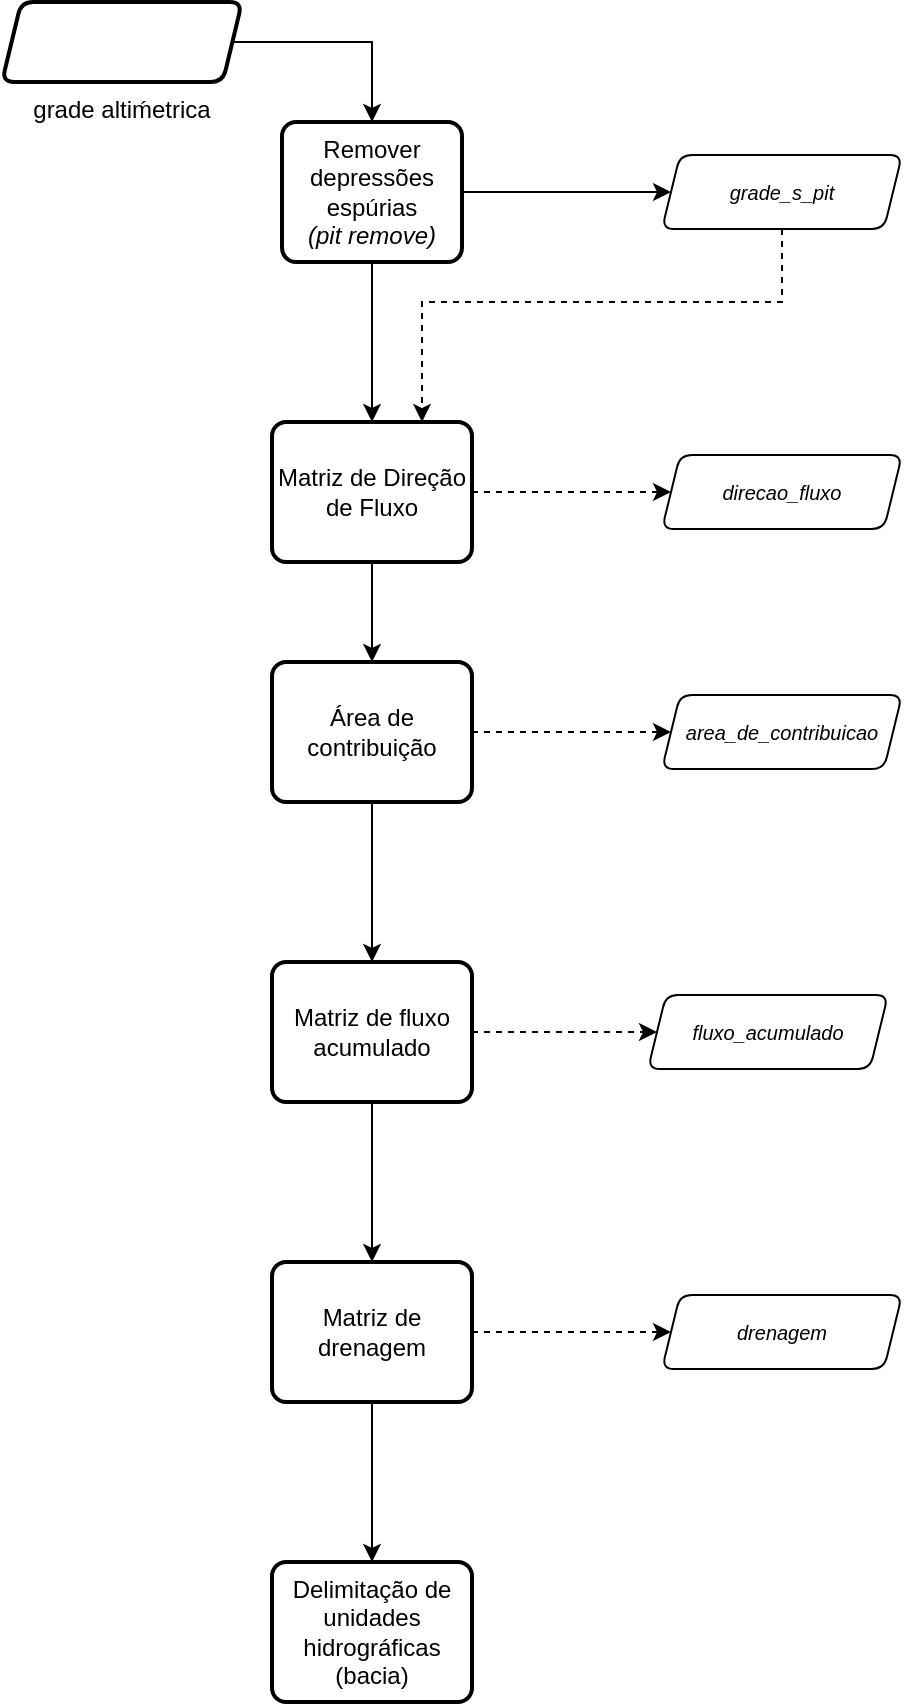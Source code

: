 <mxfile version="10.9.7" type="github"><diagram id="cgXMYs41NVsBeXbUdtpq" name="Página-1"><mxGraphModel dx="988" dy="582" grid="1" gridSize="10" guides="1" tooltips="1" connect="1" arrows="1" fold="1" page="1" pageScale="1" pageWidth="827" pageHeight="1169" math="0" shadow="0"><root><mxCell id="0"/><mxCell id="1" parent="0"/><mxCell id="0eP3QSLYDMfUD-WdXtYj-26" style="edgeStyle=orthogonalEdgeStyle;rounded=0;orthogonalLoop=1;jettySize=auto;html=1;entryX=0.5;entryY=0;entryDx=0;entryDy=0;" edge="1" parent="1" source="0eP3QSLYDMfUD-WdXtYj-24" target="0eP3QSLYDMfUD-WdXtYj-25"><mxGeometry relative="1" as="geometry"/></mxCell><mxCell id="0eP3QSLYDMfUD-WdXtYj-24" value="grade altiḿetrica" style="verticalLabelPosition=bottom;verticalAlign=top;html=1;strokeWidth=2;shape=parallelogram;perimeter=parallelogramPerimeter;whiteSpace=wrap;rounded=1;arcSize=12;size=0.08;" vertex="1" parent="1"><mxGeometry x="30" y="50" width="120" height="40" as="geometry"/></mxCell><mxCell id="0eP3QSLYDMfUD-WdXtYj-28" value="" style="edgeStyle=orthogonalEdgeStyle;rounded=0;orthogonalLoop=1;jettySize=auto;html=1;" edge="1" parent="1" source="0eP3QSLYDMfUD-WdXtYj-25" target="0eP3QSLYDMfUD-WdXtYj-27"><mxGeometry relative="1" as="geometry"/></mxCell><mxCell id="0eP3QSLYDMfUD-WdXtYj-38" value="" style="edgeStyle=orthogonalEdgeStyle;rounded=0;orthogonalLoop=1;jettySize=auto;html=1;entryX=0;entryY=0.5;entryDx=0;entryDy=0;" edge="1" parent="1" source="0eP3QSLYDMfUD-WdXtYj-25" target="0eP3QSLYDMfUD-WdXtYj-40"><mxGeometry relative="1" as="geometry"><mxPoint x="340" y="145" as="targetPoint"/></mxGeometry></mxCell><mxCell id="0eP3QSLYDMfUD-WdXtYj-25" value="&lt;div&gt;Remover depressões espúrias&lt;/div&gt;&lt;div&gt;&lt;i&gt;(pit remove)&lt;/i&gt;&lt;br&gt;&lt;/div&gt;" style="rounded=1;whiteSpace=wrap;html=1;absoluteArcSize=1;arcSize=14;strokeWidth=2;" vertex="1" parent="1"><mxGeometry x="170" y="110" width="90" height="70" as="geometry"/></mxCell><mxCell id="0eP3QSLYDMfUD-WdXtYj-30" value="" style="edgeStyle=orthogonalEdgeStyle;rounded=0;orthogonalLoop=1;jettySize=auto;html=1;" edge="1" parent="1" source="0eP3QSLYDMfUD-WdXtYj-27" target="0eP3QSLYDMfUD-WdXtYj-29"><mxGeometry relative="1" as="geometry"/></mxCell><mxCell id="0eP3QSLYDMfUD-WdXtYj-46" style="edgeStyle=orthogonalEdgeStyle;rounded=0;orthogonalLoop=1;jettySize=auto;html=1;dashed=1;" edge="1" parent="1" source="0eP3QSLYDMfUD-WdXtYj-27" target="0eP3QSLYDMfUD-WdXtYj-45"><mxGeometry relative="1" as="geometry"/></mxCell><mxCell id="0eP3QSLYDMfUD-WdXtYj-27" value="Matriz de Direção de Fluxo" style="rounded=1;whiteSpace=wrap;html=1;absoluteArcSize=1;arcSize=14;strokeWidth=2;" vertex="1" parent="1"><mxGeometry x="165" y="260" width="100" height="70" as="geometry"/></mxCell><mxCell id="0eP3QSLYDMfUD-WdXtYj-32" value="" style="edgeStyle=orthogonalEdgeStyle;rounded=0;orthogonalLoop=1;jettySize=auto;html=1;" edge="1" parent="1" source="0eP3QSLYDMfUD-WdXtYj-29" target="0eP3QSLYDMfUD-WdXtYj-31"><mxGeometry relative="1" as="geometry"/></mxCell><mxCell id="0eP3QSLYDMfUD-WdXtYj-50" style="edgeStyle=orthogonalEdgeStyle;rounded=0;orthogonalLoop=1;jettySize=auto;html=1;entryX=0;entryY=0.5;entryDx=0;entryDy=0;dashed=1;fontSize=10;" edge="1" parent="1" source="0eP3QSLYDMfUD-WdXtYj-29" target="0eP3QSLYDMfUD-WdXtYj-49"><mxGeometry relative="1" as="geometry"/></mxCell><mxCell id="0eP3QSLYDMfUD-WdXtYj-29" value="Área de contribuição" style="rounded=1;whiteSpace=wrap;html=1;absoluteArcSize=1;arcSize=14;strokeWidth=2;" vertex="1" parent="1"><mxGeometry x="165" y="380" width="100" height="70" as="geometry"/></mxCell><mxCell id="0eP3QSLYDMfUD-WdXtYj-34" value="" style="edgeStyle=orthogonalEdgeStyle;rounded=0;orthogonalLoop=1;jettySize=auto;html=1;" edge="1" parent="1" source="0eP3QSLYDMfUD-WdXtYj-31" target="0eP3QSLYDMfUD-WdXtYj-33"><mxGeometry relative="1" as="geometry"/></mxCell><mxCell id="0eP3QSLYDMfUD-WdXtYj-54" style="edgeStyle=orthogonalEdgeStyle;rounded=0;orthogonalLoop=1;jettySize=auto;html=1;entryX=0;entryY=0.5;entryDx=0;entryDy=0;dashed=1;fontSize=10;" edge="1" parent="1" source="0eP3QSLYDMfUD-WdXtYj-31" target="0eP3QSLYDMfUD-WdXtYj-53"><mxGeometry relative="1" as="geometry"/></mxCell><mxCell id="0eP3QSLYDMfUD-WdXtYj-31" value="Matriz de fluxo acumulado" style="rounded=1;whiteSpace=wrap;html=1;absoluteArcSize=1;arcSize=14;strokeWidth=2;" vertex="1" parent="1"><mxGeometry x="165" y="530" width="100" height="70" as="geometry"/></mxCell><mxCell id="0eP3QSLYDMfUD-WdXtYj-36" value="" style="edgeStyle=orthogonalEdgeStyle;rounded=0;orthogonalLoop=1;jettySize=auto;html=1;" edge="1" parent="1" source="0eP3QSLYDMfUD-WdXtYj-33" target="0eP3QSLYDMfUD-WdXtYj-35"><mxGeometry relative="1" as="geometry"/></mxCell><mxCell id="0eP3QSLYDMfUD-WdXtYj-58" style="edgeStyle=orthogonalEdgeStyle;rounded=0;orthogonalLoop=1;jettySize=auto;html=1;entryX=0;entryY=0.5;entryDx=0;entryDy=0;dashed=1;fontSize=10;" edge="1" parent="1" source="0eP3QSLYDMfUD-WdXtYj-33" target="0eP3QSLYDMfUD-WdXtYj-57"><mxGeometry relative="1" as="geometry"/></mxCell><mxCell id="0eP3QSLYDMfUD-WdXtYj-33" value="Matriz de drenagem" style="rounded=1;whiteSpace=wrap;html=1;absoluteArcSize=1;arcSize=14;strokeWidth=2;" vertex="1" parent="1"><mxGeometry x="165" y="680" width="100" height="70" as="geometry"/></mxCell><mxCell id="0eP3QSLYDMfUD-WdXtYj-35" value="Delimitação de unidades hidrográficas (bacia)" style="rounded=1;whiteSpace=wrap;html=1;absoluteArcSize=1;arcSize=14;strokeWidth=2;" vertex="1" parent="1"><mxGeometry x="165" y="830" width="100" height="70" as="geometry"/></mxCell><mxCell id="0eP3QSLYDMfUD-WdXtYj-44" style="edgeStyle=orthogonalEdgeStyle;rounded=0;orthogonalLoop=1;jettySize=auto;html=1;entryX=0.75;entryY=0;entryDx=0;entryDy=0;dashed=1;" edge="1" parent="1" source="0eP3QSLYDMfUD-WdXtYj-40" target="0eP3QSLYDMfUD-WdXtYj-27"><mxGeometry relative="1" as="geometry"><Array as="points"><mxPoint x="420" y="200"/><mxPoint x="240" y="200"/></Array></mxGeometry></mxCell><mxCell id="0eP3QSLYDMfUD-WdXtYj-40" value="&lt;font style=&quot;font-size: 10px&quot;&gt;&lt;i&gt;grade_s_pit&lt;/i&gt;&lt;/font&gt;" style="verticalLabelPosition=middle;verticalAlign=middle;html=1;strokeWidth=1;shape=parallelogram;perimeter=parallelogramPerimeter;whiteSpace=wrap;rounded=1;arcSize=12;size=0.075;shadow=0;comic=0;labelPosition=center;align=center;" vertex="1" parent="1"><mxGeometry x="360" y="126.5" width="120" height="37" as="geometry"/></mxCell><mxCell id="0eP3QSLYDMfUD-WdXtYj-45" value="direcao_fluxo" style="verticalLabelPosition=middle;verticalAlign=middle;html=1;strokeWidth=1;shape=parallelogram;perimeter=parallelogramPerimeter;whiteSpace=wrap;rounded=1;arcSize=12;size=0.075;shadow=0;comic=0;labelPosition=center;align=center;fontStyle=2;fontSize=10;" vertex="1" parent="1"><mxGeometry x="360" y="276.5" width="120" height="37" as="geometry"/></mxCell><mxCell id="0eP3QSLYDMfUD-WdXtYj-49" value="area_de_contribuicao" style="verticalLabelPosition=middle;verticalAlign=middle;html=1;strokeWidth=1;shape=parallelogram;perimeter=parallelogramPerimeter;whiteSpace=wrap;rounded=1;arcSize=12;size=0.075;shadow=0;comic=0;labelPosition=center;align=center;fontStyle=2;fontSize=10;" vertex="1" parent="1"><mxGeometry x="360" y="396.5" width="120" height="37" as="geometry"/></mxCell><mxCell id="0eP3QSLYDMfUD-WdXtYj-53" value="fluxo_acumulado" style="verticalLabelPosition=middle;verticalAlign=middle;html=1;strokeWidth=1;shape=parallelogram;perimeter=parallelogramPerimeter;whiteSpace=wrap;rounded=1;arcSize=12;size=0.075;shadow=0;comic=0;labelPosition=center;align=center;fontStyle=2;fontSize=10;" vertex="1" parent="1"><mxGeometry x="353" y="546.5" width="120" height="37" as="geometry"/></mxCell><mxCell id="0eP3QSLYDMfUD-WdXtYj-57" value="drenagem" style="verticalLabelPosition=middle;verticalAlign=middle;html=1;strokeWidth=1;shape=parallelogram;perimeter=parallelogramPerimeter;whiteSpace=wrap;rounded=1;arcSize=12;size=0.075;shadow=0;comic=0;labelPosition=center;align=center;fontStyle=2;fontSize=10;" vertex="1" parent="1"><mxGeometry x="360" y="696.5" width="120" height="37" as="geometry"/></mxCell></root></mxGraphModel></diagram></mxfile>